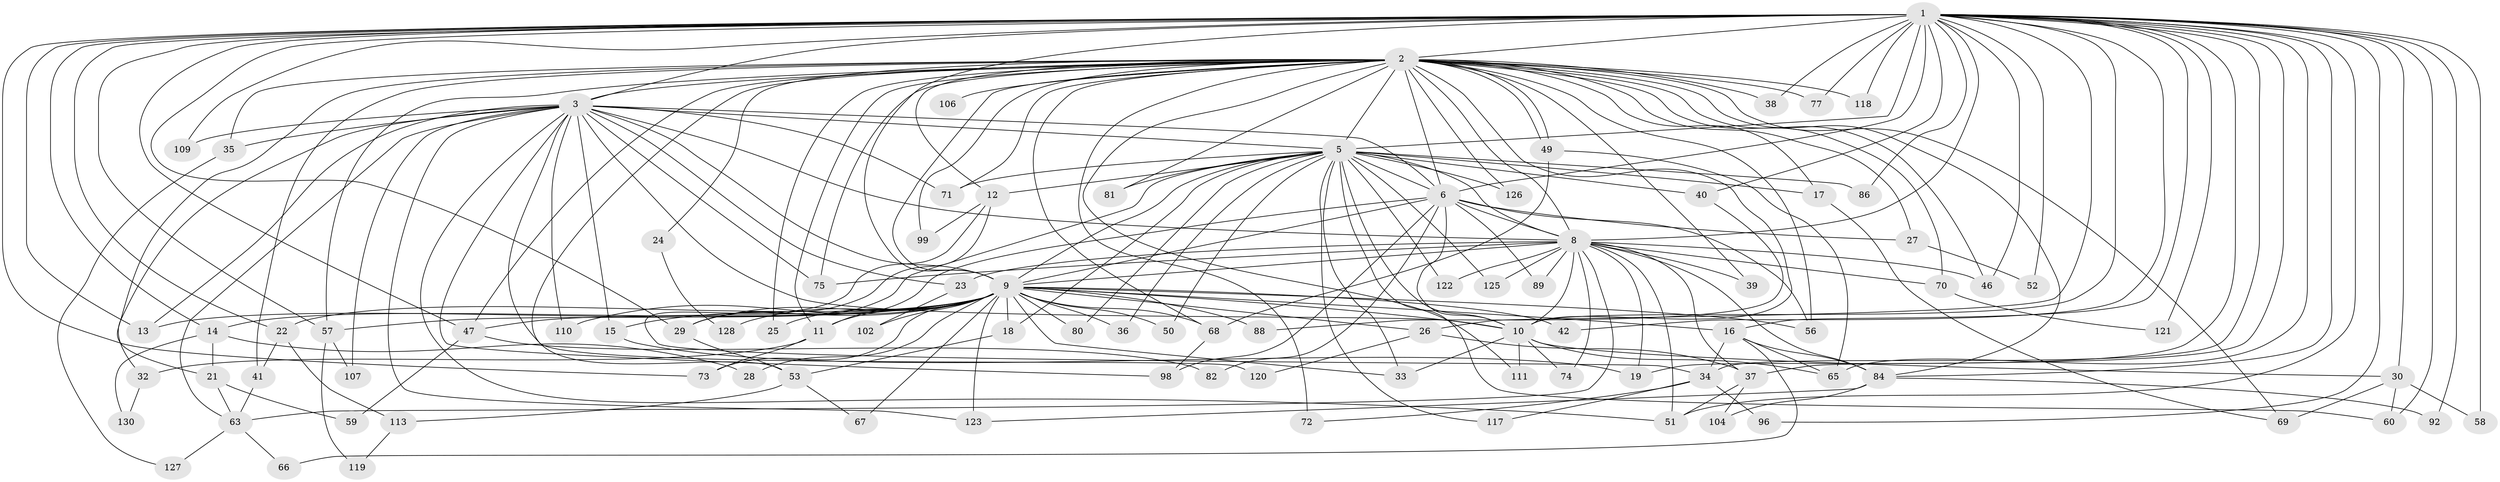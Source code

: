 // Generated by graph-tools (version 1.1) at 2025/23/03/03/25 07:23:47]
// undirected, 94 vertices, 227 edges
graph export_dot {
graph [start="1"]
  node [color=gray90,style=filled];
  1 [super="+7"];
  2 [super="+4"];
  3 [super="+20"];
  5 [super="+43"];
  6 [super="+115"];
  8 [super="+78"];
  9 [super="+97"];
  10 [super="+91"];
  11 [super="+31"];
  12 [super="+108"];
  13 [super="+112"];
  14;
  15 [super="+44"];
  16 [super="+129"];
  17;
  18;
  19;
  21 [super="+116"];
  22;
  23;
  24;
  25;
  26;
  27 [super="+114"];
  28;
  29 [super="+48"];
  30;
  32;
  33 [super="+61"];
  34 [super="+55"];
  35;
  36;
  37 [super="+45"];
  38 [super="+103"];
  39;
  40;
  41;
  42;
  46 [super="+62"];
  47 [super="+79"];
  49;
  50 [super="+64"];
  51 [super="+101"];
  52;
  53 [super="+54"];
  56 [super="+85"];
  57 [super="+100"];
  58;
  59;
  60 [super="+76"];
  63 [super="+93"];
  65 [super="+87"];
  66;
  67;
  68 [super="+94"];
  69 [super="+83"];
  70;
  71 [super="+105"];
  72;
  73;
  74;
  75 [super="+90"];
  77;
  80;
  81;
  82;
  84 [super="+95"];
  86;
  88;
  89;
  92;
  96;
  98;
  99;
  102;
  104;
  106;
  107;
  109;
  110;
  111;
  113;
  117;
  118;
  119;
  120;
  121;
  122;
  123 [super="+124"];
  125;
  126;
  127;
  128;
  130;
  1 -- 2 [weight=4];
  1 -- 3 [weight=2];
  1 -- 5 [weight=3];
  1 -- 6 [weight=2];
  1 -- 8 [weight=2];
  1 -- 9 [weight=2];
  1 -- 10 [weight=2];
  1 -- 13;
  1 -- 16;
  1 -- 19;
  1 -- 22;
  1 -- 26;
  1 -- 34;
  1 -- 37;
  1 -- 38;
  1 -- 47;
  1 -- 58;
  1 -- 60;
  1 -- 77;
  1 -- 84;
  1 -- 86;
  1 -- 92;
  1 -- 109;
  1 -- 65;
  1 -- 51;
  1 -- 73;
  1 -- 14;
  1 -- 29;
  1 -- 30;
  1 -- 57;
  1 -- 96;
  1 -- 40;
  1 -- 42;
  1 -- 52;
  1 -- 118;
  1 -- 121;
  1 -- 46;
  2 -- 3 [weight=2];
  2 -- 5 [weight=2];
  2 -- 6 [weight=2];
  2 -- 8 [weight=2];
  2 -- 9 [weight=2];
  2 -- 10 [weight=2];
  2 -- 11;
  2 -- 21;
  2 -- 46;
  2 -- 49;
  2 -- 49;
  2 -- 70;
  2 -- 81;
  2 -- 106 [weight=2];
  2 -- 12;
  2 -- 17;
  2 -- 24;
  2 -- 25;
  2 -- 27;
  2 -- 35;
  2 -- 38 [weight=2];
  2 -- 39;
  2 -- 41;
  2 -- 53;
  2 -- 56;
  2 -- 68;
  2 -- 69;
  2 -- 71;
  2 -- 72;
  2 -- 75;
  2 -- 77;
  2 -- 84;
  2 -- 99;
  2 -- 111;
  2 -- 118;
  2 -- 126;
  2 -- 47;
  2 -- 57;
  3 -- 5;
  3 -- 6;
  3 -- 8;
  3 -- 9;
  3 -- 10;
  3 -- 15;
  3 -- 23;
  3 -- 35;
  3 -- 63;
  3 -- 98;
  3 -- 107;
  3 -- 109;
  3 -- 110;
  3 -- 120;
  3 -- 123;
  3 -- 32;
  3 -- 51;
  3 -- 71;
  3 -- 13 [weight=2];
  3 -- 75;
  5 -- 6;
  5 -- 8;
  5 -- 9;
  5 -- 10;
  5 -- 12;
  5 -- 17;
  5 -- 18;
  5 -- 29;
  5 -- 36;
  5 -- 40;
  5 -- 50 [weight=2];
  5 -- 60;
  5 -- 80;
  5 -- 81;
  5 -- 86;
  5 -- 117;
  5 -- 122;
  5 -- 125;
  5 -- 126;
  5 -- 33;
  5 -- 71;
  6 -- 8;
  6 -- 9;
  6 -- 10;
  6 -- 11;
  6 -- 82;
  6 -- 89;
  6 -- 98;
  6 -- 56;
  6 -- 27;
  8 -- 9;
  8 -- 10;
  8 -- 19;
  8 -- 23;
  8 -- 39;
  8 -- 46;
  8 -- 63;
  8 -- 70;
  8 -- 74;
  8 -- 75;
  8 -- 89;
  8 -- 122;
  8 -- 125;
  8 -- 51;
  8 -- 37;
  8 -- 84;
  9 -- 10;
  9 -- 13;
  9 -- 14;
  9 -- 15;
  9 -- 16;
  9 -- 18;
  9 -- 22;
  9 -- 25;
  9 -- 26;
  9 -- 28;
  9 -- 33;
  9 -- 36;
  9 -- 42;
  9 -- 47;
  9 -- 50;
  9 -- 56;
  9 -- 57;
  9 -- 67;
  9 -- 68;
  9 -- 80;
  9 -- 88;
  9 -- 102;
  9 -- 110;
  9 -- 123;
  9 -- 128;
  9 -- 73;
  9 -- 29;
  9 -- 11;
  10 -- 30;
  10 -- 33;
  10 -- 74;
  10 -- 111;
  10 -- 65;
  11 -- 32;
  11 -- 73;
  12 -- 99;
  12 -- 29;
  12 -- 34;
  14 -- 21;
  14 -- 28;
  14 -- 130;
  15 -- 19;
  16 -- 34;
  16 -- 65;
  16 -- 66;
  16 -- 84;
  17 -- 69;
  18 -- 53;
  21 -- 59;
  21 -- 63;
  22 -- 41;
  22 -- 113;
  23 -- 102;
  24 -- 128;
  26 -- 37;
  26 -- 120;
  27 -- 52;
  29 -- 53;
  30 -- 58;
  30 -- 69;
  30 -- 60;
  32 -- 130;
  34 -- 72;
  34 -- 96;
  34 -- 117;
  35 -- 127;
  37 -- 51;
  37 -- 104;
  40 -- 88;
  41 -- 63;
  47 -- 59;
  47 -- 82;
  49 -- 65;
  49 -- 68;
  53 -- 67;
  53 -- 113;
  57 -- 107;
  57 -- 119;
  63 -- 66;
  63 -- 127;
  68 -- 98;
  70 -- 121;
  84 -- 92;
  84 -- 123;
  84 -- 104;
  113 -- 119;
}
